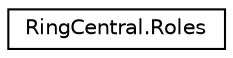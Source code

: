 digraph "Graphical Class Hierarchy"
{
 // LATEX_PDF_SIZE
  edge [fontname="Helvetica",fontsize="10",labelfontname="Helvetica",labelfontsize="10"];
  node [fontname="Helvetica",fontsize="10",shape=record];
  rankdir="LR";
  Node0 [label="RingCentral.Roles",height=0.2,width=0.4,color="black", fillcolor="white", style="filled",URL="$classRingCentral_1_1Roles.html",tooltip=" "];
}
